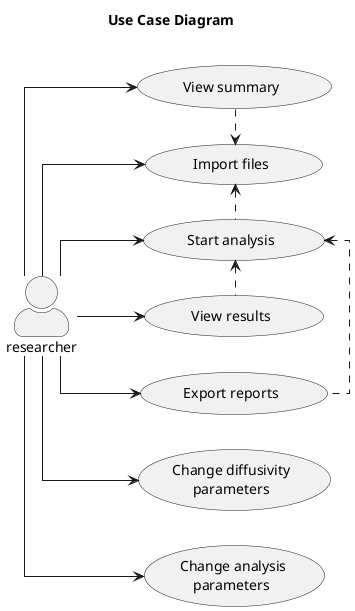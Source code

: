 @startuml

' scale 512*512

skinparam Monochrome true
skinparam actorStyle awesome
skinparam linetype ortho
skinparam BoxPadding 100

left to right direction

title Use Case Diagram\n

:researcher: --> (Change diffusivity\nparameters)
:researcher: --> ( Change analysis\n parameters )
:researcher: --> (       Import files       )
:researcher: --> (       View summary       )
:researcher: --> (      Start analysis      )
:researcher: --> (       View results       )
:researcher: --> (      Export reports      )

(       View summary       ) .> (       Import files       )
(       Import files       ) <. (      Start analysis      )
(      Start analysis      ) <. (      Export reports      )
(      Start analysis      ) <. (       View results       )

' note right of (       View summary       ) : On screen information\nabout each imported\nfile.
' note right of (       Import files       ) : ImageJ result files,\nin '.csv' format.
' note right of (      Start analysis      ) : Starts the data analysis\nfor the imported files,\ncomputing MSD, <MSD>,\nDeff, <Deff> and diffusivity\n of the valid trajectories.
' note right of (      Export reports      ) : Export analysis reports in\n'.xlsx' format.


@enduml